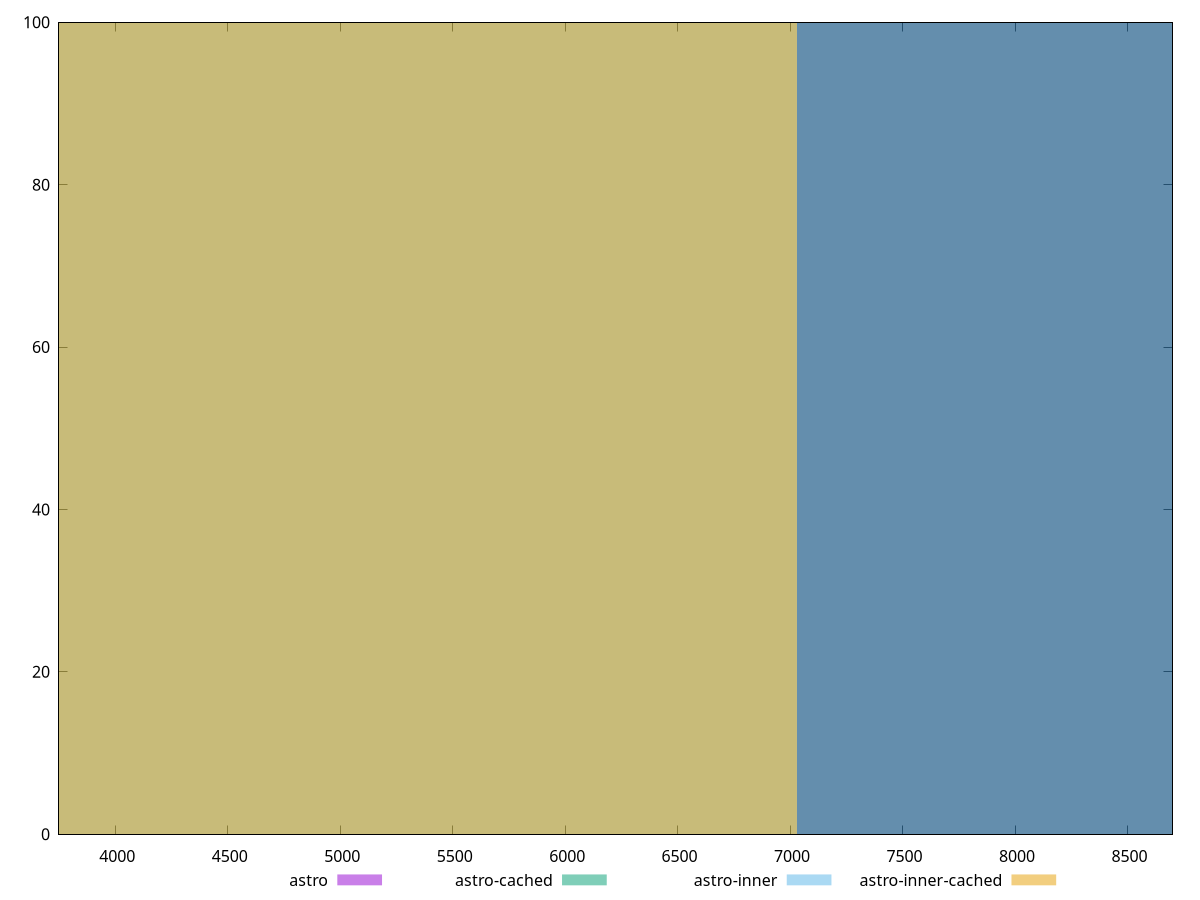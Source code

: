 reset

$astro <<EOF
9373.990996509558 100
EOF

$astroCached <<EOF
9373.990996509558 100
EOF

$astroInner <<EOF
4686.995498254779 100
EOF

$astroInnerCached <<EOF
4686.995498254779 100
EOF

set key outside below
set boxwidth 4686.995498254779
set xrange [3750:8700]
set yrange [0:100]
set trange [0:100]
set style fill transparent solid 0.5 noborder
set terminal svg size 640, 520 enhanced background rgb 'white'
set output "reports/report_00033_2021-03-01T14-23-16.841Z/uses-text-compression/comparison/histogram/all_raw.svg"

plot $astro title "astro" with boxes, \
     $astroCached title "astro-cached" with boxes, \
     $astroInner title "astro-inner" with boxes, \
     $astroInnerCached title "astro-inner-cached" with boxes

reset
